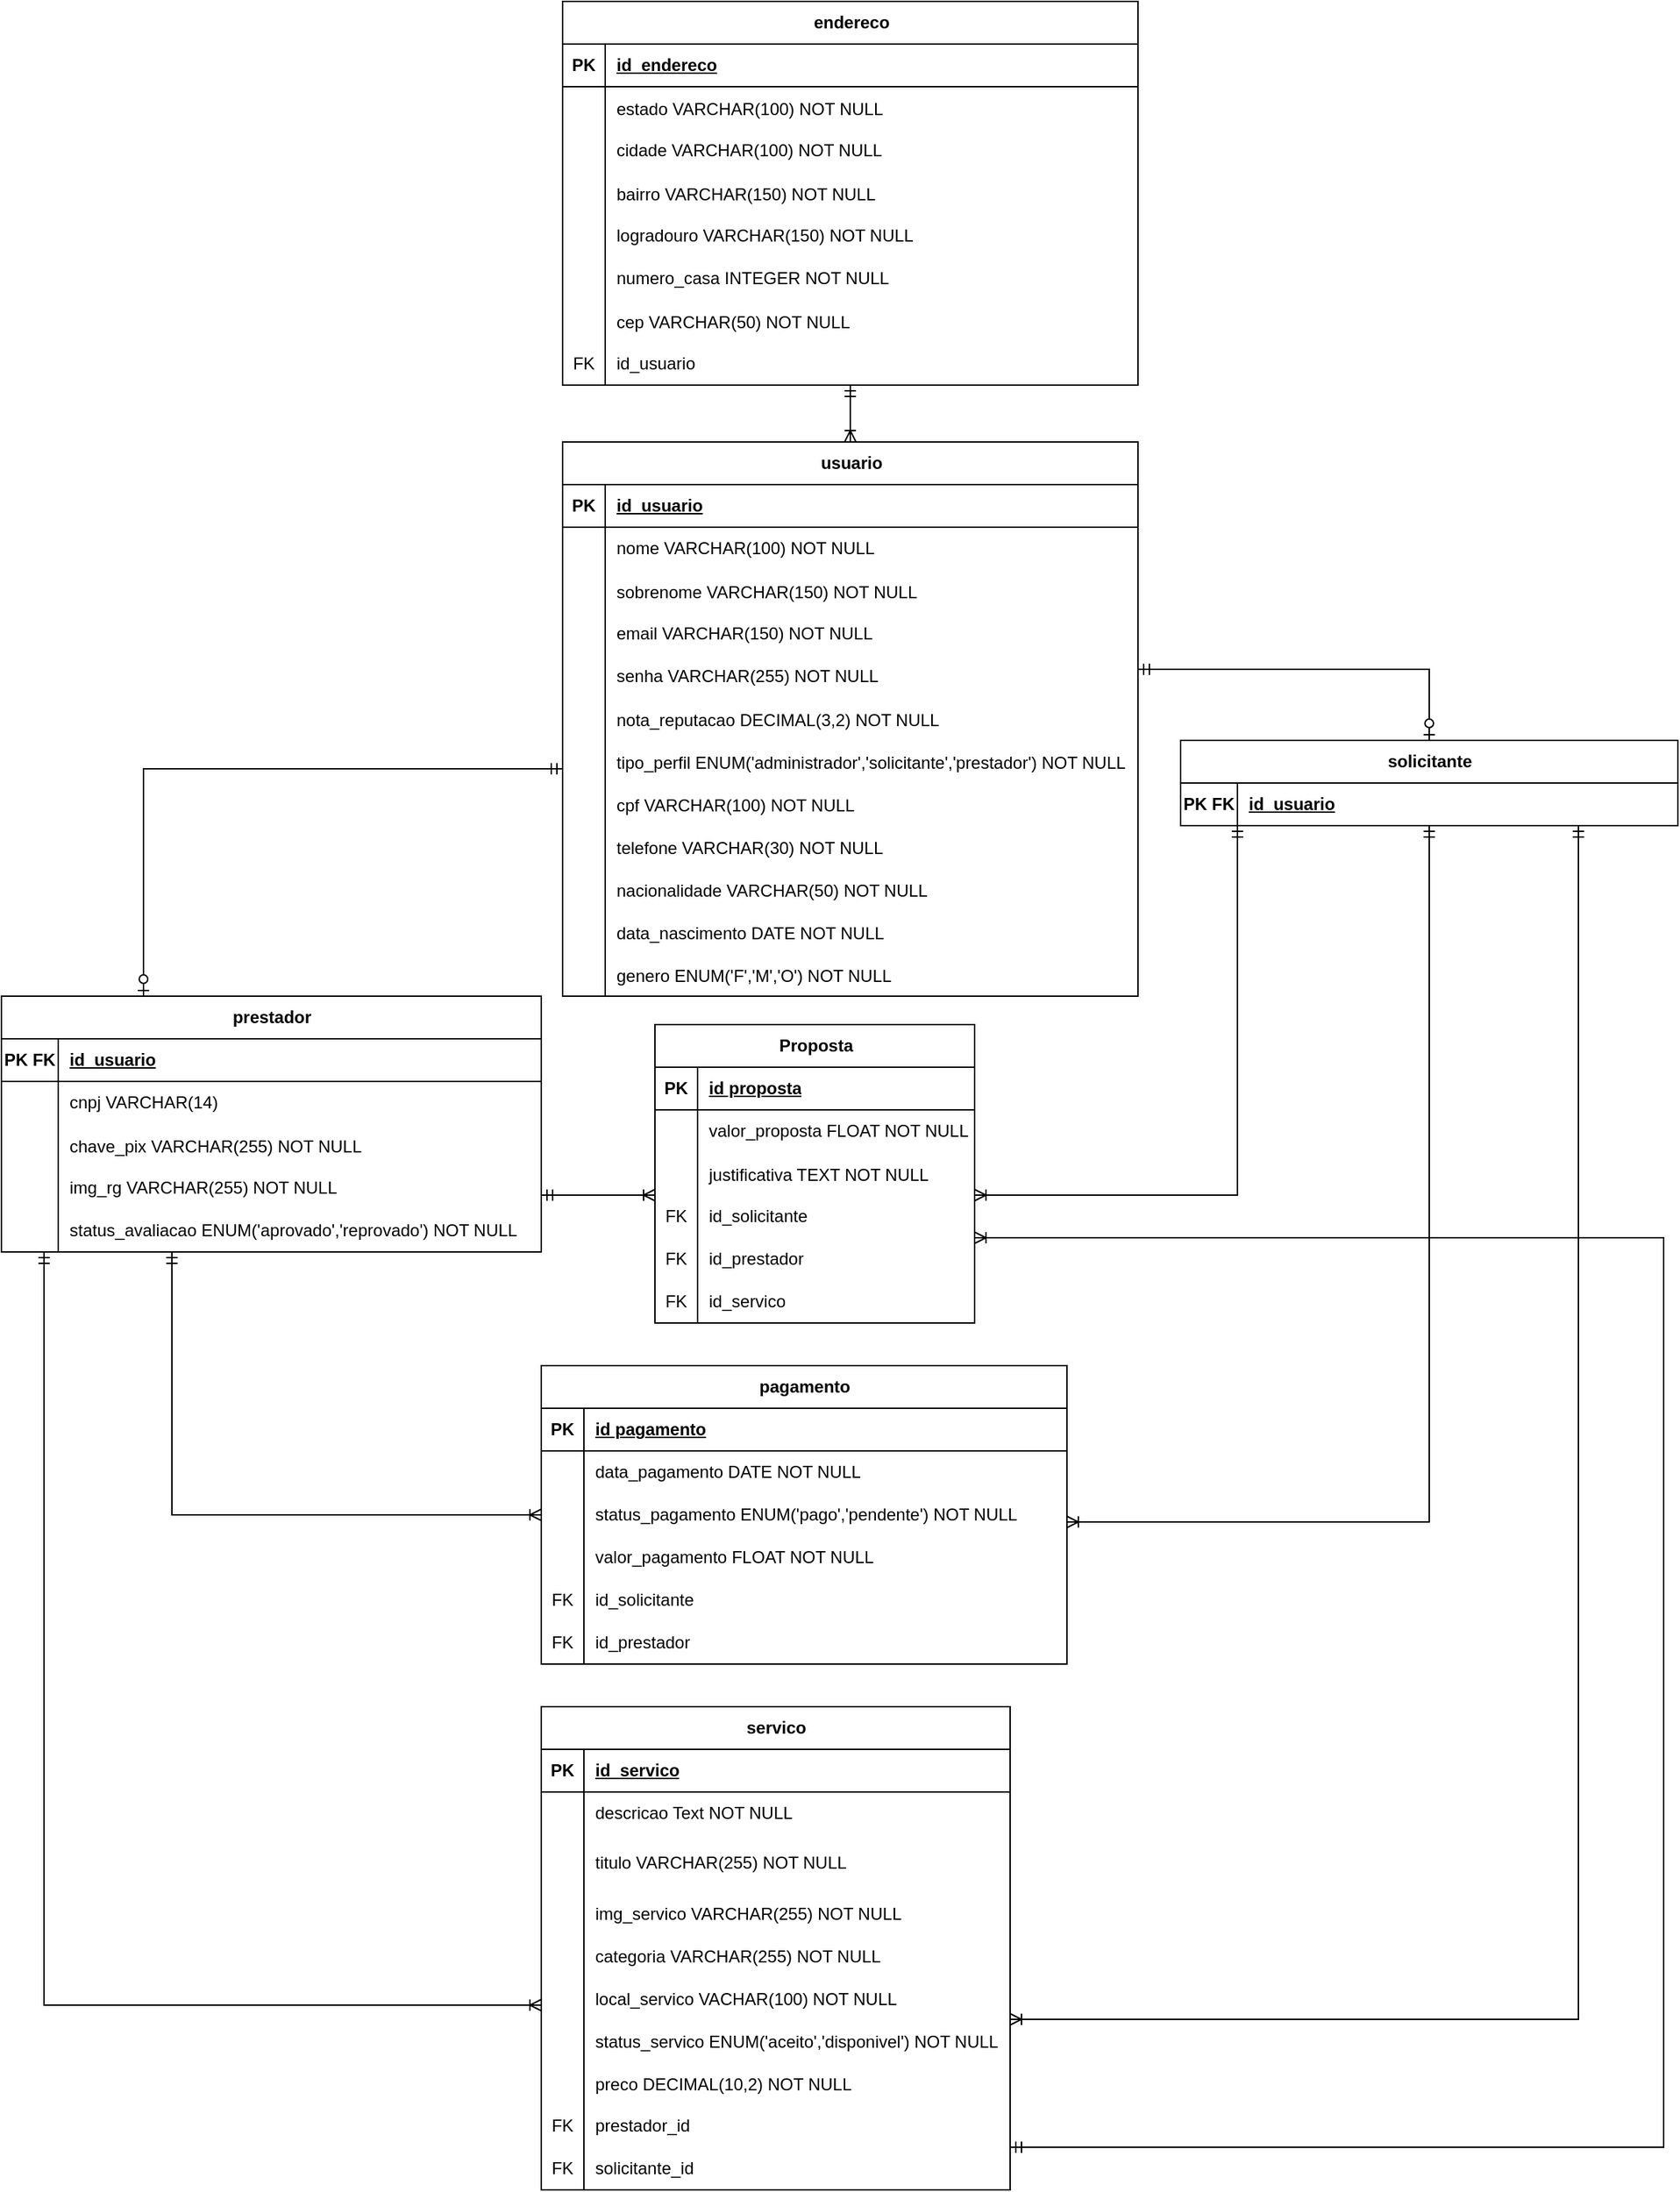 <mxfile version="26.2.12">
  <diagram name="Página-1" id="nKbjfMKK_jLA33uzb_g9">
    <mxGraphModel dx="1228" dy="701" grid="1" gridSize="10" guides="1" tooltips="1" connect="1" arrows="1" fold="1" page="1" pageScale="1" pageWidth="1200" pageHeight="1600" math="0" shadow="0">
      <root>
        <mxCell id="0" />
        <mxCell id="1" parent="0" />
        <mxCell id="ZriuE2fvEDxk47T1wIl6-88" style="edgeStyle=orthogonalEdgeStyle;rounded=0;orthogonalLoop=1;jettySize=auto;html=1;endArrow=ERzeroToOne;startFill=0;endFill=0;startArrow=ERmandOne;" parent="1" source="ZriuE2fvEDxk47T1wIl6-1" target="ZriuE2fvEDxk47T1wIl6-58" edge="1">
          <mxGeometry relative="1" as="geometry">
            <Array as="points">
              <mxPoint x="1025" y="480" />
            </Array>
          </mxGeometry>
        </mxCell>
        <mxCell id="ZriuE2fvEDxk47T1wIl6-89" style="edgeStyle=orthogonalEdgeStyle;rounded=0;orthogonalLoop=1;jettySize=auto;html=1;endArrow=ERzeroToOne;startFill=0;endFill=0;startArrow=ERmandOne;" parent="1" source="ZriuE2fvEDxk47T1wIl6-1" target="ZriuE2fvEDxk47T1wIl6-20" edge="1">
          <mxGeometry relative="1" as="geometry">
            <Array as="points">
              <mxPoint x="120" y="550" />
            </Array>
          </mxGeometry>
        </mxCell>
        <mxCell id="ZriuE2fvEDxk47T1wIl6-1" value="usuario" style="shape=table;startSize=30;container=1;collapsible=1;childLayout=tableLayout;fixedRows=1;rowLines=0;fontStyle=1;align=center;resizeLast=1;html=1;" parent="1" vertex="1">
          <mxGeometry x="415" y="320" width="405" height="390" as="geometry">
            <mxRectangle x="365" y="140" width="80" height="30" as="alternateBounds" />
          </mxGeometry>
        </mxCell>
        <mxCell id="ZriuE2fvEDxk47T1wIl6-2" value="" style="shape=tableRow;horizontal=0;startSize=0;swimlaneHead=0;swimlaneBody=0;fillColor=none;collapsible=0;dropTarget=0;points=[[0,0.5],[1,0.5]];portConstraint=eastwest;top=0;left=0;right=0;bottom=1;" parent="ZriuE2fvEDxk47T1wIl6-1" vertex="1">
          <mxGeometry y="30" width="405" height="30" as="geometry" />
        </mxCell>
        <mxCell id="ZriuE2fvEDxk47T1wIl6-3" value="PK" style="shape=partialRectangle;connectable=0;fillColor=none;top=0;left=0;bottom=0;right=0;fontStyle=1;overflow=hidden;whiteSpace=wrap;html=1;" parent="ZriuE2fvEDxk47T1wIl6-2" vertex="1">
          <mxGeometry width="30" height="30" as="geometry">
            <mxRectangle width="30" height="30" as="alternateBounds" />
          </mxGeometry>
        </mxCell>
        <mxCell id="ZriuE2fvEDxk47T1wIl6-4" value="id_usuario" style="shape=partialRectangle;connectable=0;fillColor=none;top=0;left=0;bottom=0;right=0;align=left;spacingLeft=6;fontStyle=5;overflow=hidden;whiteSpace=wrap;html=1;" parent="ZriuE2fvEDxk47T1wIl6-2" vertex="1">
          <mxGeometry x="30" width="375" height="30" as="geometry">
            <mxRectangle width="375" height="30" as="alternateBounds" />
          </mxGeometry>
        </mxCell>
        <mxCell id="ZriuE2fvEDxk47T1wIl6-5" value="" style="shape=tableRow;horizontal=0;startSize=0;swimlaneHead=0;swimlaneBody=0;fillColor=none;collapsible=0;dropTarget=0;points=[[0,0.5],[1,0.5]];portConstraint=eastwest;top=0;left=0;right=0;bottom=0;" parent="ZriuE2fvEDxk47T1wIl6-1" vertex="1">
          <mxGeometry y="60" width="405" height="30" as="geometry" />
        </mxCell>
        <mxCell id="ZriuE2fvEDxk47T1wIl6-6" value="" style="shape=partialRectangle;connectable=0;fillColor=none;top=0;left=0;bottom=0;right=0;editable=1;overflow=hidden;whiteSpace=wrap;html=1;" parent="ZriuE2fvEDxk47T1wIl6-5" vertex="1">
          <mxGeometry width="30" height="30" as="geometry">
            <mxRectangle width="30" height="30" as="alternateBounds" />
          </mxGeometry>
        </mxCell>
        <mxCell id="ZriuE2fvEDxk47T1wIl6-7" value="nome VARCHAR(100) NOT NULL" style="shape=partialRectangle;connectable=0;fillColor=none;top=0;left=0;bottom=0;right=0;align=left;spacingLeft=6;overflow=hidden;whiteSpace=wrap;html=1;" parent="ZriuE2fvEDxk47T1wIl6-5" vertex="1">
          <mxGeometry x="30" width="375" height="30" as="geometry">
            <mxRectangle width="375" height="30" as="alternateBounds" />
          </mxGeometry>
        </mxCell>
        <mxCell id="TafMJiz-0NFogvrLmb69-7" value="" style="shape=tableRow;horizontal=0;startSize=0;swimlaneHead=0;swimlaneBody=0;fillColor=none;collapsible=0;dropTarget=0;points=[[0,0.5],[1,0.5]];portConstraint=eastwest;top=0;left=0;right=0;bottom=0;" parent="ZriuE2fvEDxk47T1wIl6-1" vertex="1">
          <mxGeometry y="90" width="405" height="30" as="geometry" />
        </mxCell>
        <mxCell id="TafMJiz-0NFogvrLmb69-8" value="" style="shape=partialRectangle;connectable=0;fillColor=none;top=0;left=0;bottom=0;right=0;editable=1;overflow=hidden;" parent="TafMJiz-0NFogvrLmb69-7" vertex="1">
          <mxGeometry width="30" height="30" as="geometry">
            <mxRectangle width="30" height="30" as="alternateBounds" />
          </mxGeometry>
        </mxCell>
        <mxCell id="TafMJiz-0NFogvrLmb69-9" value="sobrenome VARCHAR(150) NOT NULL" style="shape=partialRectangle;connectable=0;fillColor=none;top=0;left=0;bottom=0;right=0;align=left;spacingLeft=6;overflow=hidden;" parent="TafMJiz-0NFogvrLmb69-7" vertex="1">
          <mxGeometry x="30" width="375" height="30" as="geometry">
            <mxRectangle width="375" height="30" as="alternateBounds" />
          </mxGeometry>
        </mxCell>
        <mxCell id="ZriuE2fvEDxk47T1wIl6-8" value="" style="shape=tableRow;horizontal=0;startSize=0;swimlaneHead=0;swimlaneBody=0;fillColor=none;collapsible=0;dropTarget=0;points=[[0,0.5],[1,0.5]];portConstraint=eastwest;top=0;left=0;right=0;bottom=0;" parent="ZriuE2fvEDxk47T1wIl6-1" vertex="1">
          <mxGeometry y="120" width="405" height="30" as="geometry" />
        </mxCell>
        <mxCell id="ZriuE2fvEDxk47T1wIl6-9" value="" style="shape=partialRectangle;connectable=0;fillColor=none;top=0;left=0;bottom=0;right=0;editable=1;overflow=hidden;whiteSpace=wrap;html=1;" parent="ZriuE2fvEDxk47T1wIl6-8" vertex="1">
          <mxGeometry width="30" height="30" as="geometry">
            <mxRectangle width="30" height="30" as="alternateBounds" />
          </mxGeometry>
        </mxCell>
        <mxCell id="ZriuE2fvEDxk47T1wIl6-10" value="email VARCHAR(150) NOT NULL" style="shape=partialRectangle;connectable=0;fillColor=none;top=0;left=0;bottom=0;right=0;align=left;spacingLeft=6;overflow=hidden;whiteSpace=wrap;html=1;" parent="ZriuE2fvEDxk47T1wIl6-8" vertex="1">
          <mxGeometry x="30" width="375" height="30" as="geometry">
            <mxRectangle width="375" height="30" as="alternateBounds" />
          </mxGeometry>
        </mxCell>
        <mxCell id="ZriuE2fvEDxk47T1wIl6-11" value="" style="shape=tableRow;horizontal=0;startSize=0;swimlaneHead=0;swimlaneBody=0;fillColor=none;collapsible=0;dropTarget=0;points=[[0,0.5],[1,0.5]];portConstraint=eastwest;top=0;left=0;right=0;bottom=0;" parent="ZriuE2fvEDxk47T1wIl6-1" vertex="1">
          <mxGeometry y="150" width="405" height="30" as="geometry" />
        </mxCell>
        <mxCell id="ZriuE2fvEDxk47T1wIl6-12" value="" style="shape=partialRectangle;connectable=0;fillColor=none;top=0;left=0;bottom=0;right=0;editable=1;overflow=hidden;whiteSpace=wrap;html=1;" parent="ZriuE2fvEDxk47T1wIl6-11" vertex="1">
          <mxGeometry width="30" height="30" as="geometry">
            <mxRectangle width="30" height="30" as="alternateBounds" />
          </mxGeometry>
        </mxCell>
        <mxCell id="ZriuE2fvEDxk47T1wIl6-13" value="senha VARCHAR(255) NOT NULL" style="shape=partialRectangle;connectable=0;fillColor=none;top=0;left=0;bottom=0;right=0;align=left;spacingLeft=6;overflow=hidden;whiteSpace=wrap;html=1;" parent="ZriuE2fvEDxk47T1wIl6-11" vertex="1">
          <mxGeometry x="30" width="375" height="30" as="geometry">
            <mxRectangle width="375" height="30" as="alternateBounds" />
          </mxGeometry>
        </mxCell>
        <mxCell id="ZriuE2fvEDxk47T1wIl6-14" value="" style="shape=tableRow;horizontal=0;startSize=0;swimlaneHead=0;swimlaneBody=0;fillColor=none;collapsible=0;dropTarget=0;points=[[0,0.5],[1,0.5]];portConstraint=eastwest;top=0;left=0;right=0;bottom=0;" parent="ZriuE2fvEDxk47T1wIl6-1" vertex="1">
          <mxGeometry y="180" width="405" height="30" as="geometry" />
        </mxCell>
        <mxCell id="ZriuE2fvEDxk47T1wIl6-15" value="" style="shape=partialRectangle;connectable=0;fillColor=none;top=0;left=0;bottom=0;right=0;editable=1;overflow=hidden;" parent="ZriuE2fvEDxk47T1wIl6-14" vertex="1">
          <mxGeometry width="30" height="30" as="geometry">
            <mxRectangle width="30" height="30" as="alternateBounds" />
          </mxGeometry>
        </mxCell>
        <mxCell id="ZriuE2fvEDxk47T1wIl6-16" value="nota_reputacao DECIMAL(3,2) NOT NULL" style="shape=partialRectangle;connectable=0;fillColor=none;top=0;left=0;bottom=0;right=0;align=left;spacingLeft=6;overflow=hidden;" parent="ZriuE2fvEDxk47T1wIl6-14" vertex="1">
          <mxGeometry x="30" width="375" height="30" as="geometry">
            <mxRectangle width="375" height="30" as="alternateBounds" />
          </mxGeometry>
        </mxCell>
        <mxCell id="ZriuE2fvEDxk47T1wIl6-17" value="" style="shape=tableRow;horizontal=0;startSize=0;swimlaneHead=0;swimlaneBody=0;fillColor=none;collapsible=0;dropTarget=0;points=[[0,0.5],[1,0.5]];portConstraint=eastwest;top=0;left=0;right=0;bottom=0;" parent="ZriuE2fvEDxk47T1wIl6-1" vertex="1">
          <mxGeometry y="210" width="405" height="30" as="geometry" />
        </mxCell>
        <mxCell id="ZriuE2fvEDxk47T1wIl6-18" value="" style="shape=partialRectangle;connectable=0;fillColor=none;top=0;left=0;bottom=0;right=0;editable=1;overflow=hidden;" parent="ZriuE2fvEDxk47T1wIl6-17" vertex="1">
          <mxGeometry width="30" height="30" as="geometry">
            <mxRectangle width="30" height="30" as="alternateBounds" />
          </mxGeometry>
        </mxCell>
        <mxCell id="ZriuE2fvEDxk47T1wIl6-19" value="tipo_perfil ENUM(&#39;administrador&#39;,&#39;solicitante&#39;,&#39;prestador&#39;) NOT NULL" style="shape=partialRectangle;connectable=0;fillColor=none;top=0;left=0;bottom=0;right=0;align=left;spacingLeft=6;overflow=hidden;" parent="ZriuE2fvEDxk47T1wIl6-17" vertex="1">
          <mxGeometry x="30" width="375" height="30" as="geometry">
            <mxRectangle width="375" height="30" as="alternateBounds" />
          </mxGeometry>
        </mxCell>
        <mxCell id="TafMJiz-0NFogvrLmb69-4" value="" style="shape=tableRow;horizontal=0;startSize=0;swimlaneHead=0;swimlaneBody=0;fillColor=none;collapsible=0;dropTarget=0;points=[[0,0.5],[1,0.5]];portConstraint=eastwest;top=0;left=0;right=0;bottom=0;" parent="ZriuE2fvEDxk47T1wIl6-1" vertex="1">
          <mxGeometry y="240" width="405" height="30" as="geometry" />
        </mxCell>
        <mxCell id="TafMJiz-0NFogvrLmb69-5" value="" style="shape=partialRectangle;connectable=0;fillColor=none;top=0;left=0;bottom=0;right=0;editable=1;overflow=hidden;" parent="TafMJiz-0NFogvrLmb69-4" vertex="1">
          <mxGeometry width="30" height="30" as="geometry">
            <mxRectangle width="30" height="30" as="alternateBounds" />
          </mxGeometry>
        </mxCell>
        <mxCell id="TafMJiz-0NFogvrLmb69-6" value="cpf VARCHAR(100) NOT NULL" style="shape=partialRectangle;connectable=0;fillColor=none;top=0;left=0;bottom=0;right=0;align=left;spacingLeft=6;overflow=hidden;" parent="TafMJiz-0NFogvrLmb69-4" vertex="1">
          <mxGeometry x="30" width="375" height="30" as="geometry">
            <mxRectangle width="375" height="30" as="alternateBounds" />
          </mxGeometry>
        </mxCell>
        <mxCell id="TafMJiz-0NFogvrLmb69-10" value="" style="shape=tableRow;horizontal=0;startSize=0;swimlaneHead=0;swimlaneBody=0;fillColor=none;collapsible=0;dropTarget=0;points=[[0,0.5],[1,0.5]];portConstraint=eastwest;top=0;left=0;right=0;bottom=0;" parent="ZriuE2fvEDxk47T1wIl6-1" vertex="1">
          <mxGeometry y="270" width="405" height="30" as="geometry" />
        </mxCell>
        <mxCell id="TafMJiz-0NFogvrLmb69-11" value="" style="shape=partialRectangle;connectable=0;fillColor=none;top=0;left=0;bottom=0;right=0;editable=1;overflow=hidden;" parent="TafMJiz-0NFogvrLmb69-10" vertex="1">
          <mxGeometry width="30" height="30" as="geometry">
            <mxRectangle width="30" height="30" as="alternateBounds" />
          </mxGeometry>
        </mxCell>
        <mxCell id="TafMJiz-0NFogvrLmb69-12" value="telefone VARCHAR(30) NOT NULL" style="shape=partialRectangle;connectable=0;fillColor=none;top=0;left=0;bottom=0;right=0;align=left;spacingLeft=6;overflow=hidden;" parent="TafMJiz-0NFogvrLmb69-10" vertex="1">
          <mxGeometry x="30" width="375" height="30" as="geometry">
            <mxRectangle width="375" height="30" as="alternateBounds" />
          </mxGeometry>
        </mxCell>
        <mxCell id="TafMJiz-0NFogvrLmb69-16" value="" style="shape=tableRow;horizontal=0;startSize=0;swimlaneHead=0;swimlaneBody=0;fillColor=none;collapsible=0;dropTarget=0;points=[[0,0.5],[1,0.5]];portConstraint=eastwest;top=0;left=0;right=0;bottom=0;" parent="ZriuE2fvEDxk47T1wIl6-1" vertex="1">
          <mxGeometry y="300" width="405" height="30" as="geometry" />
        </mxCell>
        <mxCell id="TafMJiz-0NFogvrLmb69-17" value="" style="shape=partialRectangle;connectable=0;fillColor=none;top=0;left=0;bottom=0;right=0;editable=1;overflow=hidden;" parent="TafMJiz-0NFogvrLmb69-16" vertex="1">
          <mxGeometry width="30" height="30" as="geometry">
            <mxRectangle width="30" height="30" as="alternateBounds" />
          </mxGeometry>
        </mxCell>
        <mxCell id="TafMJiz-0NFogvrLmb69-18" value="nacionalidade VARCHAR(50) NOT NULL" style="shape=partialRectangle;connectable=0;fillColor=none;top=0;left=0;bottom=0;right=0;align=left;spacingLeft=6;overflow=hidden;" parent="TafMJiz-0NFogvrLmb69-16" vertex="1">
          <mxGeometry x="30" width="375" height="30" as="geometry">
            <mxRectangle width="375" height="30" as="alternateBounds" />
          </mxGeometry>
        </mxCell>
        <mxCell id="TafMJiz-0NFogvrLmb69-19" value="" style="shape=tableRow;horizontal=0;startSize=0;swimlaneHead=0;swimlaneBody=0;fillColor=none;collapsible=0;dropTarget=0;points=[[0,0.5],[1,0.5]];portConstraint=eastwest;top=0;left=0;right=0;bottom=0;" parent="ZriuE2fvEDxk47T1wIl6-1" vertex="1">
          <mxGeometry y="330" width="405" height="30" as="geometry" />
        </mxCell>
        <mxCell id="TafMJiz-0NFogvrLmb69-20" value="" style="shape=partialRectangle;connectable=0;fillColor=none;top=0;left=0;bottom=0;right=0;editable=1;overflow=hidden;" parent="TafMJiz-0NFogvrLmb69-19" vertex="1">
          <mxGeometry width="30" height="30" as="geometry">
            <mxRectangle width="30" height="30" as="alternateBounds" />
          </mxGeometry>
        </mxCell>
        <mxCell id="TafMJiz-0NFogvrLmb69-21" value="data_nascimento DATE NOT NULL" style="shape=partialRectangle;connectable=0;fillColor=none;top=0;left=0;bottom=0;right=0;align=left;spacingLeft=6;overflow=hidden;" parent="TafMJiz-0NFogvrLmb69-19" vertex="1">
          <mxGeometry x="30" width="375" height="30" as="geometry">
            <mxRectangle width="375" height="30" as="alternateBounds" />
          </mxGeometry>
        </mxCell>
        <mxCell id="TafMJiz-0NFogvrLmb69-13" value="" style="shape=tableRow;horizontal=0;startSize=0;swimlaneHead=0;swimlaneBody=0;fillColor=none;collapsible=0;dropTarget=0;points=[[0,0.5],[1,0.5]];portConstraint=eastwest;top=0;left=0;right=0;bottom=0;" parent="ZriuE2fvEDxk47T1wIl6-1" vertex="1">
          <mxGeometry y="360" width="405" height="30" as="geometry" />
        </mxCell>
        <mxCell id="TafMJiz-0NFogvrLmb69-14" value="" style="shape=partialRectangle;connectable=0;fillColor=none;top=0;left=0;bottom=0;right=0;editable=1;overflow=hidden;" parent="TafMJiz-0NFogvrLmb69-13" vertex="1">
          <mxGeometry width="30" height="30" as="geometry">
            <mxRectangle width="30" height="30" as="alternateBounds" />
          </mxGeometry>
        </mxCell>
        <mxCell id="TafMJiz-0NFogvrLmb69-15" value="genero ENUM(&#39;F&#39;,&#39;M&#39;,&#39;O&#39;) NOT NULL" style="shape=partialRectangle;connectable=0;fillColor=none;top=0;left=0;bottom=0;right=0;align=left;spacingLeft=6;overflow=hidden;" parent="TafMJiz-0NFogvrLmb69-13" vertex="1">
          <mxGeometry x="30" width="375" height="30" as="geometry">
            <mxRectangle width="375" height="30" as="alternateBounds" />
          </mxGeometry>
        </mxCell>
        <mxCell id="VBbevJY-ymsp9QnpKb6i-1" value="pagamento" style="shape=table;startSize=30;container=1;collapsible=1;childLayout=tableLayout;fixedRows=1;rowLines=0;fontStyle=1;align=center;resizeLast=1;html=1;" parent="1" vertex="1">
          <mxGeometry x="400" y="970" width="370" height="210" as="geometry" />
        </mxCell>
        <mxCell id="VBbevJY-ymsp9QnpKb6i-2" value="" style="shape=tableRow;horizontal=0;startSize=0;swimlaneHead=0;swimlaneBody=0;fillColor=none;collapsible=0;dropTarget=0;points=[[0,0.5],[1,0.5]];portConstraint=eastwest;top=0;left=0;right=0;bottom=1;" parent="VBbevJY-ymsp9QnpKb6i-1" vertex="1">
          <mxGeometry y="30" width="370" height="30" as="geometry" />
        </mxCell>
        <mxCell id="VBbevJY-ymsp9QnpKb6i-3" value="PK" style="shape=partialRectangle;connectable=0;fillColor=none;top=0;left=0;bottom=0;right=0;fontStyle=1;overflow=hidden;whiteSpace=wrap;html=1;" parent="VBbevJY-ymsp9QnpKb6i-2" vertex="1">
          <mxGeometry width="30" height="30" as="geometry">
            <mxRectangle width="30" height="30" as="alternateBounds" />
          </mxGeometry>
        </mxCell>
        <mxCell id="VBbevJY-ymsp9QnpKb6i-4" value="id pagamento" style="shape=partialRectangle;connectable=0;fillColor=none;top=0;left=0;bottom=0;right=0;align=left;spacingLeft=6;fontStyle=5;overflow=hidden;whiteSpace=wrap;html=1;" parent="VBbevJY-ymsp9QnpKb6i-2" vertex="1">
          <mxGeometry x="30" width="340" height="30" as="geometry">
            <mxRectangle width="340" height="30" as="alternateBounds" />
          </mxGeometry>
        </mxCell>
        <mxCell id="VBbevJY-ymsp9QnpKb6i-5" value="" style="shape=tableRow;horizontal=0;startSize=0;swimlaneHead=0;swimlaneBody=0;fillColor=none;collapsible=0;dropTarget=0;points=[[0,0.5],[1,0.5]];portConstraint=eastwest;top=0;left=0;right=0;bottom=0;" parent="VBbevJY-ymsp9QnpKb6i-1" vertex="1">
          <mxGeometry y="60" width="370" height="30" as="geometry" />
        </mxCell>
        <mxCell id="VBbevJY-ymsp9QnpKb6i-6" value="" style="shape=partialRectangle;connectable=0;fillColor=none;top=0;left=0;bottom=0;right=0;editable=1;overflow=hidden;whiteSpace=wrap;html=1;" parent="VBbevJY-ymsp9QnpKb6i-5" vertex="1">
          <mxGeometry width="30" height="30" as="geometry">
            <mxRectangle width="30" height="30" as="alternateBounds" />
          </mxGeometry>
        </mxCell>
        <mxCell id="VBbevJY-ymsp9QnpKb6i-7" value="data_pagamento DATE NOT NULL" style="shape=partialRectangle;connectable=0;fillColor=none;top=0;left=0;bottom=0;right=0;align=left;spacingLeft=6;overflow=hidden;whiteSpace=wrap;html=1;" parent="VBbevJY-ymsp9QnpKb6i-5" vertex="1">
          <mxGeometry x="30" width="340" height="30" as="geometry">
            <mxRectangle width="340" height="30" as="alternateBounds" />
          </mxGeometry>
        </mxCell>
        <mxCell id="VBbevJY-ymsp9QnpKb6i-8" value="" style="shape=tableRow;horizontal=0;startSize=0;swimlaneHead=0;swimlaneBody=0;fillColor=none;collapsible=0;dropTarget=0;points=[[0,0.5],[1,0.5]];portConstraint=eastwest;top=0;left=0;right=0;bottom=0;" parent="VBbevJY-ymsp9QnpKb6i-1" vertex="1">
          <mxGeometry y="90" width="370" height="30" as="geometry" />
        </mxCell>
        <mxCell id="VBbevJY-ymsp9QnpKb6i-9" value="" style="shape=partialRectangle;connectable=0;fillColor=none;top=0;left=0;bottom=0;right=0;editable=1;overflow=hidden;whiteSpace=wrap;html=1;" parent="VBbevJY-ymsp9QnpKb6i-8" vertex="1">
          <mxGeometry width="30" height="30" as="geometry">
            <mxRectangle width="30" height="30" as="alternateBounds" />
          </mxGeometry>
        </mxCell>
        <mxCell id="VBbevJY-ymsp9QnpKb6i-10" value="status_pagamento ENUM(&#39;pago&#39;,&#39;pendente&#39;) NOT NULL" style="shape=partialRectangle;connectable=0;fillColor=none;top=0;left=0;bottom=0;right=0;align=left;spacingLeft=6;overflow=hidden;whiteSpace=wrap;html=1;" parent="VBbevJY-ymsp9QnpKb6i-8" vertex="1">
          <mxGeometry x="30" width="340" height="30" as="geometry">
            <mxRectangle width="340" height="30" as="alternateBounds" />
          </mxGeometry>
        </mxCell>
        <mxCell id="VBbevJY-ymsp9QnpKb6i-11" value="" style="shape=tableRow;horizontal=0;startSize=0;swimlaneHead=0;swimlaneBody=0;fillColor=none;collapsible=0;dropTarget=0;points=[[0,0.5],[1,0.5]];portConstraint=eastwest;top=0;left=0;right=0;bottom=0;" parent="VBbevJY-ymsp9QnpKb6i-1" vertex="1">
          <mxGeometry y="120" width="370" height="30" as="geometry" />
        </mxCell>
        <mxCell id="VBbevJY-ymsp9QnpKb6i-12" value="" style="shape=partialRectangle;connectable=0;fillColor=none;top=0;left=0;bottom=0;right=0;editable=1;overflow=hidden;whiteSpace=wrap;html=1;" parent="VBbevJY-ymsp9QnpKb6i-11" vertex="1">
          <mxGeometry width="30" height="30" as="geometry">
            <mxRectangle width="30" height="30" as="alternateBounds" />
          </mxGeometry>
        </mxCell>
        <mxCell id="VBbevJY-ymsp9QnpKb6i-13" value="valor_pagamento FLOAT NOT NULL" style="shape=partialRectangle;connectable=0;fillColor=none;top=0;left=0;bottom=0;right=0;align=left;spacingLeft=6;overflow=hidden;whiteSpace=wrap;html=1;" parent="VBbevJY-ymsp9QnpKb6i-11" vertex="1">
          <mxGeometry x="30" width="340" height="30" as="geometry">
            <mxRectangle width="340" height="30" as="alternateBounds" />
          </mxGeometry>
        </mxCell>
        <mxCell id="VBbevJY-ymsp9QnpKb6i-29" value="" style="shape=tableRow;horizontal=0;startSize=0;swimlaneHead=0;swimlaneBody=0;fillColor=none;collapsible=0;dropTarget=0;points=[[0,0.5],[1,0.5]];portConstraint=eastwest;top=0;left=0;right=0;bottom=0;" parent="VBbevJY-ymsp9QnpKb6i-1" vertex="1">
          <mxGeometry y="150" width="370" height="30" as="geometry" />
        </mxCell>
        <mxCell id="VBbevJY-ymsp9QnpKb6i-30" value="FK" style="shape=partialRectangle;connectable=0;fillColor=none;top=0;left=0;bottom=0;right=0;fontStyle=0;overflow=hidden;whiteSpace=wrap;html=1;" parent="VBbevJY-ymsp9QnpKb6i-29" vertex="1">
          <mxGeometry width="30" height="30" as="geometry">
            <mxRectangle width="30" height="30" as="alternateBounds" />
          </mxGeometry>
        </mxCell>
        <mxCell id="VBbevJY-ymsp9QnpKb6i-31" value="id_solicitante" style="shape=partialRectangle;connectable=0;fillColor=none;top=0;left=0;bottom=0;right=0;align=left;spacingLeft=6;fontStyle=0;overflow=hidden;whiteSpace=wrap;html=1;" parent="VBbevJY-ymsp9QnpKb6i-29" vertex="1">
          <mxGeometry x="30" width="340" height="30" as="geometry">
            <mxRectangle width="340" height="30" as="alternateBounds" />
          </mxGeometry>
        </mxCell>
        <mxCell id="VBbevJY-ymsp9QnpKb6i-26" value="" style="shape=tableRow;horizontal=0;startSize=0;swimlaneHead=0;swimlaneBody=0;fillColor=none;collapsible=0;dropTarget=0;points=[[0,0.5],[1,0.5]];portConstraint=eastwest;top=0;left=0;right=0;bottom=0;" parent="VBbevJY-ymsp9QnpKb6i-1" vertex="1">
          <mxGeometry y="180" width="370" height="30" as="geometry" />
        </mxCell>
        <mxCell id="VBbevJY-ymsp9QnpKb6i-27" value="FK" style="shape=partialRectangle;connectable=0;fillColor=none;top=0;left=0;bottom=0;right=0;fontStyle=0;overflow=hidden;whiteSpace=wrap;html=1;" parent="VBbevJY-ymsp9QnpKb6i-26" vertex="1">
          <mxGeometry width="30" height="30" as="geometry">
            <mxRectangle width="30" height="30" as="alternateBounds" />
          </mxGeometry>
        </mxCell>
        <mxCell id="VBbevJY-ymsp9QnpKb6i-28" value="id_prestador" style="shape=partialRectangle;connectable=0;fillColor=none;top=0;left=0;bottom=0;right=0;align=left;spacingLeft=6;fontStyle=0;overflow=hidden;whiteSpace=wrap;html=1;" parent="VBbevJY-ymsp9QnpKb6i-26" vertex="1">
          <mxGeometry x="30" width="340" height="30" as="geometry">
            <mxRectangle width="340" height="30" as="alternateBounds" />
          </mxGeometry>
        </mxCell>
        <mxCell id="ZriuE2fvEDxk47T1wIl6-90" style="edgeStyle=orthogonalEdgeStyle;rounded=0;orthogonalLoop=1;jettySize=auto;html=1;startArrow=ERmandOne;startFill=0;endArrow=ERoneToMany;endFill=0;" parent="1" source="ZriuE2fvEDxk47T1wIl6-58" target="DzorAXnXF1hcaJ-7rGOe-1" edge="1">
          <mxGeometry relative="1" as="geometry">
            <Array as="points">
              <mxPoint x="890" y="850" />
            </Array>
          </mxGeometry>
        </mxCell>
        <mxCell id="ZriuE2fvEDxk47T1wIl6-99" style="edgeStyle=orthogonalEdgeStyle;rounded=0;orthogonalLoop=1;jettySize=auto;html=1;endArrow=ERoneToMany;endFill=0;startFill=0;startArrow=ERmandOne;" parent="1" source="ZriuE2fvEDxk47T1wIl6-58" target="VBbevJY-ymsp9QnpKb6i-1" edge="1">
          <mxGeometry relative="1" as="geometry">
            <Array as="points">
              <mxPoint x="1025" y="1080" />
            </Array>
          </mxGeometry>
        </mxCell>
        <mxCell id="ZriuE2fvEDxk47T1wIl6-101" style="edgeStyle=orthogonalEdgeStyle;rounded=0;orthogonalLoop=1;jettySize=auto;html=1;endArrow=ERoneToMany;endFill=0;startFill=0;startArrow=ERmandOne;" parent="1" source="ZriuE2fvEDxk47T1wIl6-58" target="nTdyRkKhcf-GtTSsgD9O-1" edge="1">
          <mxGeometry relative="1" as="geometry">
            <Array as="points">
              <mxPoint x="1130" y="1430" />
            </Array>
          </mxGeometry>
        </mxCell>
        <mxCell id="ZriuE2fvEDxk47T1wIl6-58" value="solicitante" style="shape=table;startSize=30;container=1;collapsible=1;childLayout=tableLayout;fixedRows=1;rowLines=0;fontStyle=1;align=center;resizeLast=1;html=1;" parent="1" vertex="1">
          <mxGeometry x="850" y="530" width="350" height="60" as="geometry" />
        </mxCell>
        <mxCell id="ZriuE2fvEDxk47T1wIl6-59" value="" style="shape=tableRow;horizontal=0;startSize=0;swimlaneHead=0;swimlaneBody=0;fillColor=none;collapsible=0;dropTarget=0;points=[[0,0.5],[1,0.5]];portConstraint=eastwest;top=0;left=0;right=0;bottom=1;" parent="ZriuE2fvEDxk47T1wIl6-58" vertex="1">
          <mxGeometry y="30" width="350" height="30" as="geometry" />
        </mxCell>
        <mxCell id="ZriuE2fvEDxk47T1wIl6-60" value="PK FK" style="shape=partialRectangle;connectable=0;fillColor=none;top=0;left=0;bottom=0;right=0;fontStyle=1;overflow=hidden;whiteSpace=wrap;html=1;" parent="ZriuE2fvEDxk47T1wIl6-59" vertex="1">
          <mxGeometry width="40" height="30" as="geometry">
            <mxRectangle width="40" height="30" as="alternateBounds" />
          </mxGeometry>
        </mxCell>
        <mxCell id="ZriuE2fvEDxk47T1wIl6-61" value="id_usuario" style="shape=partialRectangle;connectable=0;fillColor=none;top=0;left=0;bottom=0;right=0;align=left;spacingLeft=6;fontStyle=5;overflow=hidden;whiteSpace=wrap;html=1;" parent="ZriuE2fvEDxk47T1wIl6-59" vertex="1">
          <mxGeometry x="40" width="310" height="30" as="geometry">
            <mxRectangle width="310" height="30" as="alternateBounds" />
          </mxGeometry>
        </mxCell>
        <mxCell id="DzorAXnXF1hcaJ-7rGOe-1" value="Proposta" style="shape=table;startSize=30;container=1;collapsible=1;childLayout=tableLayout;fixedRows=1;rowLines=0;fontStyle=1;align=center;resizeLast=1;html=1;" parent="1" vertex="1">
          <mxGeometry x="480" y="730" width="225" height="210" as="geometry" />
        </mxCell>
        <mxCell id="DzorAXnXF1hcaJ-7rGOe-2" value="" style="shape=tableRow;horizontal=0;startSize=0;swimlaneHead=0;swimlaneBody=0;fillColor=none;collapsible=0;dropTarget=0;points=[[0,0.5],[1,0.5]];portConstraint=eastwest;top=0;left=0;right=0;bottom=1;" parent="DzorAXnXF1hcaJ-7rGOe-1" vertex="1">
          <mxGeometry y="30" width="225" height="30" as="geometry" />
        </mxCell>
        <mxCell id="DzorAXnXF1hcaJ-7rGOe-3" value="PK" style="shape=partialRectangle;connectable=0;fillColor=none;top=0;left=0;bottom=0;right=0;fontStyle=1;overflow=hidden;whiteSpace=wrap;html=1;" parent="DzorAXnXF1hcaJ-7rGOe-2" vertex="1">
          <mxGeometry width="30" height="30" as="geometry">
            <mxRectangle width="30" height="30" as="alternateBounds" />
          </mxGeometry>
        </mxCell>
        <mxCell id="DzorAXnXF1hcaJ-7rGOe-4" value="id proposta" style="shape=partialRectangle;connectable=0;fillColor=none;top=0;left=0;bottom=0;right=0;align=left;spacingLeft=6;fontStyle=5;overflow=hidden;whiteSpace=wrap;html=1;" parent="DzorAXnXF1hcaJ-7rGOe-2" vertex="1">
          <mxGeometry x="30" width="195" height="30" as="geometry">
            <mxRectangle width="195" height="30" as="alternateBounds" />
          </mxGeometry>
        </mxCell>
        <mxCell id="DzorAXnXF1hcaJ-7rGOe-5" value="" style="shape=tableRow;horizontal=0;startSize=0;swimlaneHead=0;swimlaneBody=0;fillColor=none;collapsible=0;dropTarget=0;points=[[0,0.5],[1,0.5]];portConstraint=eastwest;top=0;left=0;right=0;bottom=0;" parent="DzorAXnXF1hcaJ-7rGOe-1" vertex="1">
          <mxGeometry y="60" width="225" height="30" as="geometry" />
        </mxCell>
        <mxCell id="DzorAXnXF1hcaJ-7rGOe-6" value="" style="shape=partialRectangle;connectable=0;fillColor=none;top=0;left=0;bottom=0;right=0;editable=1;overflow=hidden;whiteSpace=wrap;html=1;" parent="DzorAXnXF1hcaJ-7rGOe-5" vertex="1">
          <mxGeometry width="30" height="30" as="geometry">
            <mxRectangle width="30" height="30" as="alternateBounds" />
          </mxGeometry>
        </mxCell>
        <mxCell id="DzorAXnXF1hcaJ-7rGOe-7" value="valor_proposta FLOAT NOT NULL" style="shape=partialRectangle;connectable=0;fillColor=none;top=0;left=0;bottom=0;right=0;align=left;spacingLeft=6;overflow=hidden;whiteSpace=wrap;html=1;" parent="DzorAXnXF1hcaJ-7rGOe-5" vertex="1">
          <mxGeometry x="30" width="195" height="30" as="geometry">
            <mxRectangle width="195" height="30" as="alternateBounds" />
          </mxGeometry>
        </mxCell>
        <mxCell id="TafMJiz-0NFogvrLmb69-66" value="" style="shape=tableRow;horizontal=0;startSize=0;swimlaneHead=0;swimlaneBody=0;fillColor=none;collapsible=0;dropTarget=0;points=[[0,0.5],[1,0.5]];portConstraint=eastwest;top=0;left=0;right=0;bottom=0;" parent="DzorAXnXF1hcaJ-7rGOe-1" vertex="1">
          <mxGeometry y="90" width="225" height="30" as="geometry" />
        </mxCell>
        <mxCell id="TafMJiz-0NFogvrLmb69-67" value="" style="shape=partialRectangle;connectable=0;fillColor=none;top=0;left=0;bottom=0;right=0;editable=1;overflow=hidden;" parent="TafMJiz-0NFogvrLmb69-66" vertex="1">
          <mxGeometry width="30" height="30" as="geometry">
            <mxRectangle width="30" height="30" as="alternateBounds" />
          </mxGeometry>
        </mxCell>
        <mxCell id="TafMJiz-0NFogvrLmb69-68" value="justificativa TEXT NOT NULL" style="shape=partialRectangle;connectable=0;fillColor=none;top=0;left=0;bottom=0;right=0;align=left;spacingLeft=6;overflow=hidden;" parent="TafMJiz-0NFogvrLmb69-66" vertex="1">
          <mxGeometry x="30" width="195" height="30" as="geometry">
            <mxRectangle width="195" height="30" as="alternateBounds" />
          </mxGeometry>
        </mxCell>
        <mxCell id="ZriuE2fvEDxk47T1wIl6-91" value="" style="shape=tableRow;horizontal=0;startSize=0;swimlaneHead=0;swimlaneBody=0;fillColor=none;collapsible=0;dropTarget=0;points=[[0,0.5],[1,0.5]];portConstraint=eastwest;top=0;left=0;right=0;bottom=0;" parent="DzorAXnXF1hcaJ-7rGOe-1" vertex="1">
          <mxGeometry y="120" width="225" height="30" as="geometry" />
        </mxCell>
        <mxCell id="ZriuE2fvEDxk47T1wIl6-92" value="FK" style="shape=partialRectangle;connectable=0;fillColor=none;top=0;left=0;bottom=0;right=0;fontStyle=0;overflow=hidden;whiteSpace=wrap;html=1;" parent="ZriuE2fvEDxk47T1wIl6-91" vertex="1">
          <mxGeometry width="30" height="30" as="geometry">
            <mxRectangle width="30" height="30" as="alternateBounds" />
          </mxGeometry>
        </mxCell>
        <mxCell id="ZriuE2fvEDxk47T1wIl6-93" value="id_solicitante" style="shape=partialRectangle;connectable=0;fillColor=none;top=0;left=0;bottom=0;right=0;align=left;spacingLeft=6;fontStyle=0;overflow=hidden;whiteSpace=wrap;html=1;" parent="ZriuE2fvEDxk47T1wIl6-91" vertex="1">
          <mxGeometry x="30" width="195" height="30" as="geometry">
            <mxRectangle width="195" height="30" as="alternateBounds" />
          </mxGeometry>
        </mxCell>
        <mxCell id="ZriuE2fvEDxk47T1wIl6-95" value="" style="shape=tableRow;horizontal=0;startSize=0;swimlaneHead=0;swimlaneBody=0;fillColor=none;collapsible=0;dropTarget=0;points=[[0,0.5],[1,0.5]];portConstraint=eastwest;top=0;left=0;right=0;bottom=0;" parent="DzorAXnXF1hcaJ-7rGOe-1" vertex="1">
          <mxGeometry y="150" width="225" height="30" as="geometry" />
        </mxCell>
        <mxCell id="ZriuE2fvEDxk47T1wIl6-96" value="FK" style="shape=partialRectangle;connectable=0;fillColor=none;top=0;left=0;bottom=0;right=0;fontStyle=0;overflow=hidden;whiteSpace=wrap;html=1;" parent="ZriuE2fvEDxk47T1wIl6-95" vertex="1">
          <mxGeometry width="30" height="30" as="geometry">
            <mxRectangle width="30" height="30" as="alternateBounds" />
          </mxGeometry>
        </mxCell>
        <mxCell id="ZriuE2fvEDxk47T1wIl6-97" value="id_prestador" style="shape=partialRectangle;connectable=0;fillColor=none;top=0;left=0;bottom=0;right=0;align=left;spacingLeft=6;fontStyle=0;overflow=hidden;whiteSpace=wrap;html=1;" parent="ZriuE2fvEDxk47T1wIl6-95" vertex="1">
          <mxGeometry x="30" width="195" height="30" as="geometry">
            <mxRectangle width="195" height="30" as="alternateBounds" />
          </mxGeometry>
        </mxCell>
        <mxCell id="VBbevJY-ymsp9QnpKb6i-20" value="" style="shape=tableRow;horizontal=0;startSize=0;swimlaneHead=0;swimlaneBody=0;fillColor=none;collapsible=0;dropTarget=0;points=[[0,0.5],[1,0.5]];portConstraint=eastwest;top=0;left=0;right=0;bottom=0;" parent="DzorAXnXF1hcaJ-7rGOe-1" vertex="1">
          <mxGeometry y="180" width="225" height="30" as="geometry" />
        </mxCell>
        <mxCell id="VBbevJY-ymsp9QnpKb6i-21" value="FK" style="shape=partialRectangle;connectable=0;fillColor=none;top=0;left=0;bottom=0;right=0;fontStyle=0;overflow=hidden;whiteSpace=wrap;html=1;" parent="VBbevJY-ymsp9QnpKb6i-20" vertex="1">
          <mxGeometry width="30" height="30" as="geometry">
            <mxRectangle width="30" height="30" as="alternateBounds" />
          </mxGeometry>
        </mxCell>
        <mxCell id="VBbevJY-ymsp9QnpKb6i-22" value="id_servico" style="shape=partialRectangle;connectable=0;fillColor=none;top=0;left=0;bottom=0;right=0;align=left;spacingLeft=6;fontStyle=0;overflow=hidden;whiteSpace=wrap;html=1;" parent="VBbevJY-ymsp9QnpKb6i-20" vertex="1">
          <mxGeometry x="30" width="195" height="30" as="geometry">
            <mxRectangle width="195" height="30" as="alternateBounds" />
          </mxGeometry>
        </mxCell>
        <mxCell id="nTdyRkKhcf-GtTSsgD9O-1" value="servico" style="shape=table;startSize=30;container=1;collapsible=1;childLayout=tableLayout;fixedRows=1;rowLines=0;fontStyle=1;align=center;resizeLast=1;html=1;" parent="1" vertex="1">
          <mxGeometry x="400" y="1210" width="330" height="340" as="geometry" />
        </mxCell>
        <mxCell id="nTdyRkKhcf-GtTSsgD9O-2" value="" style="shape=tableRow;horizontal=0;startSize=0;swimlaneHead=0;swimlaneBody=0;fillColor=none;collapsible=0;dropTarget=0;points=[[0,0.5],[1,0.5]];portConstraint=eastwest;top=0;left=0;right=0;bottom=1;" parent="nTdyRkKhcf-GtTSsgD9O-1" vertex="1">
          <mxGeometry y="30" width="330" height="30" as="geometry" />
        </mxCell>
        <mxCell id="nTdyRkKhcf-GtTSsgD9O-3" value="PK" style="shape=partialRectangle;connectable=0;fillColor=none;top=0;left=0;bottom=0;right=0;fontStyle=1;overflow=hidden;whiteSpace=wrap;html=1;" parent="nTdyRkKhcf-GtTSsgD9O-2" vertex="1">
          <mxGeometry width="30" height="30" as="geometry">
            <mxRectangle width="30" height="30" as="alternateBounds" />
          </mxGeometry>
        </mxCell>
        <mxCell id="nTdyRkKhcf-GtTSsgD9O-4" value="id_servico" style="shape=partialRectangle;connectable=0;fillColor=none;top=0;left=0;bottom=0;right=0;align=left;spacingLeft=6;fontStyle=5;overflow=hidden;whiteSpace=wrap;html=1;" parent="nTdyRkKhcf-GtTSsgD9O-2" vertex="1">
          <mxGeometry x="30" width="300" height="30" as="geometry">
            <mxRectangle width="300" height="30" as="alternateBounds" />
          </mxGeometry>
        </mxCell>
        <mxCell id="nTdyRkKhcf-GtTSsgD9O-8" value="" style="shape=tableRow;horizontal=0;startSize=0;swimlaneHead=0;swimlaneBody=0;fillColor=none;collapsible=0;dropTarget=0;points=[[0,0.5],[1,0.5]];portConstraint=eastwest;top=0;left=0;right=0;bottom=0;" parent="nTdyRkKhcf-GtTSsgD9O-1" vertex="1">
          <mxGeometry y="60" width="330" height="30" as="geometry" />
        </mxCell>
        <mxCell id="nTdyRkKhcf-GtTSsgD9O-9" value="" style="shape=partialRectangle;connectable=0;fillColor=none;top=0;left=0;bottom=0;right=0;editable=1;overflow=hidden;whiteSpace=wrap;html=1;" parent="nTdyRkKhcf-GtTSsgD9O-8" vertex="1">
          <mxGeometry width="30" height="30" as="geometry">
            <mxRectangle width="30" height="30" as="alternateBounds" />
          </mxGeometry>
        </mxCell>
        <mxCell id="nTdyRkKhcf-GtTSsgD9O-10" value="descricao Text NOT NULL" style="shape=partialRectangle;connectable=0;fillColor=none;top=0;left=0;bottom=0;right=0;align=left;spacingLeft=6;overflow=hidden;whiteSpace=wrap;html=1;" parent="nTdyRkKhcf-GtTSsgD9O-8" vertex="1">
          <mxGeometry x="30" width="300" height="30" as="geometry">
            <mxRectangle width="300" height="30" as="alternateBounds" />
          </mxGeometry>
        </mxCell>
        <mxCell id="nTdyRkKhcf-GtTSsgD9O-11" value="" style="shape=tableRow;horizontal=0;startSize=0;swimlaneHead=0;swimlaneBody=0;fillColor=none;collapsible=0;dropTarget=0;points=[[0,0.5],[1,0.5]];portConstraint=eastwest;top=0;left=0;right=0;bottom=0;" parent="nTdyRkKhcf-GtTSsgD9O-1" vertex="1">
          <mxGeometry y="90" width="330" height="40" as="geometry" />
        </mxCell>
        <mxCell id="nTdyRkKhcf-GtTSsgD9O-12" value="" style="shape=partialRectangle;connectable=0;fillColor=none;top=0;left=0;bottom=0;right=0;editable=1;overflow=hidden;whiteSpace=wrap;html=1;" parent="nTdyRkKhcf-GtTSsgD9O-11" vertex="1">
          <mxGeometry width="30" height="40" as="geometry">
            <mxRectangle width="30" height="40" as="alternateBounds" />
          </mxGeometry>
        </mxCell>
        <mxCell id="nTdyRkKhcf-GtTSsgD9O-13" value="titulo VARCHAR(255) NOT NULL" style="shape=partialRectangle;connectable=0;fillColor=none;top=0;left=0;bottom=0;right=0;align=left;spacingLeft=6;overflow=hidden;whiteSpace=wrap;html=1;" parent="nTdyRkKhcf-GtTSsgD9O-11" vertex="1">
          <mxGeometry x="30" width="300" height="40" as="geometry">
            <mxRectangle width="300" height="40" as="alternateBounds" />
          </mxGeometry>
        </mxCell>
        <mxCell id="ZriuE2fvEDxk47T1wIl6-80" value="" style="shape=tableRow;horizontal=0;startSize=0;swimlaneHead=0;swimlaneBody=0;fillColor=none;collapsible=0;dropTarget=0;points=[[0,0.5],[1,0.5]];portConstraint=eastwest;top=0;left=0;right=0;bottom=0;" parent="nTdyRkKhcf-GtTSsgD9O-1" vertex="1">
          <mxGeometry y="130" width="330" height="30" as="geometry" />
        </mxCell>
        <mxCell id="ZriuE2fvEDxk47T1wIl6-81" value="" style="shape=partialRectangle;connectable=0;fillColor=none;top=0;left=0;bottom=0;right=0;editable=1;overflow=hidden;" parent="ZriuE2fvEDxk47T1wIl6-80" vertex="1">
          <mxGeometry width="30" height="30" as="geometry">
            <mxRectangle width="30" height="30" as="alternateBounds" />
          </mxGeometry>
        </mxCell>
        <mxCell id="ZriuE2fvEDxk47T1wIl6-82" value="img_servico VARCHAR(255) NOT NULL" style="shape=partialRectangle;connectable=0;fillColor=none;top=0;left=0;bottom=0;right=0;align=left;spacingLeft=6;overflow=hidden;" parent="ZriuE2fvEDxk47T1wIl6-80" vertex="1">
          <mxGeometry x="30" width="300" height="30" as="geometry">
            <mxRectangle width="300" height="30" as="alternateBounds" />
          </mxGeometry>
        </mxCell>
        <mxCell id="ZriuE2fvEDxk47T1wIl6-83" value="" style="shape=tableRow;horizontal=0;startSize=0;swimlaneHead=0;swimlaneBody=0;fillColor=none;collapsible=0;dropTarget=0;points=[[0,0.5],[1,0.5]];portConstraint=eastwest;top=0;left=0;right=0;bottom=0;" parent="nTdyRkKhcf-GtTSsgD9O-1" vertex="1">
          <mxGeometry y="160" width="330" height="30" as="geometry" />
        </mxCell>
        <mxCell id="ZriuE2fvEDxk47T1wIl6-84" value="" style="shape=partialRectangle;connectable=0;fillColor=none;top=0;left=0;bottom=0;right=0;editable=1;overflow=hidden;" parent="ZriuE2fvEDxk47T1wIl6-83" vertex="1">
          <mxGeometry width="30" height="30" as="geometry">
            <mxRectangle width="30" height="30" as="alternateBounds" />
          </mxGeometry>
        </mxCell>
        <mxCell id="ZriuE2fvEDxk47T1wIl6-85" value="categoria VARCHAR(255) NOT NULL" style="shape=partialRectangle;connectable=0;fillColor=none;top=0;left=0;bottom=0;right=0;align=left;spacingLeft=6;overflow=hidden;" parent="ZriuE2fvEDxk47T1wIl6-83" vertex="1">
          <mxGeometry x="30" width="300" height="30" as="geometry">
            <mxRectangle width="300" height="30" as="alternateBounds" />
          </mxGeometry>
        </mxCell>
        <mxCell id="ZriuE2fvEDxk47T1wIl6-77" value="" style="shape=tableRow;horizontal=0;startSize=0;swimlaneHead=0;swimlaneBody=0;fillColor=none;collapsible=0;dropTarget=0;points=[[0,0.5],[1,0.5]];portConstraint=eastwest;top=0;left=0;right=0;bottom=0;" parent="nTdyRkKhcf-GtTSsgD9O-1" vertex="1">
          <mxGeometry y="190" width="330" height="30" as="geometry" />
        </mxCell>
        <mxCell id="ZriuE2fvEDxk47T1wIl6-78" value="" style="shape=partialRectangle;connectable=0;fillColor=none;top=0;left=0;bottom=0;right=0;editable=1;overflow=hidden;" parent="ZriuE2fvEDxk47T1wIl6-77" vertex="1">
          <mxGeometry width="30" height="30" as="geometry">
            <mxRectangle width="30" height="30" as="alternateBounds" />
          </mxGeometry>
        </mxCell>
        <mxCell id="ZriuE2fvEDxk47T1wIl6-79" value="local_servico VACHAR(100) NOT NULL" style="shape=partialRectangle;connectable=0;fillColor=none;top=0;left=0;bottom=0;right=0;align=left;spacingLeft=6;overflow=hidden;" parent="ZriuE2fvEDxk47T1wIl6-77" vertex="1">
          <mxGeometry x="30" width="300" height="30" as="geometry">
            <mxRectangle width="300" height="30" as="alternateBounds" />
          </mxGeometry>
        </mxCell>
        <mxCell id="aJHi3XQJ-kC-JP0Q1PKm-1" value="" style="shape=tableRow;horizontal=0;startSize=0;swimlaneHead=0;swimlaneBody=0;fillColor=none;collapsible=0;dropTarget=0;points=[[0,0.5],[1,0.5]];portConstraint=eastwest;top=0;left=0;right=0;bottom=0;" parent="nTdyRkKhcf-GtTSsgD9O-1" vertex="1">
          <mxGeometry y="220" width="330" height="30" as="geometry" />
        </mxCell>
        <mxCell id="aJHi3XQJ-kC-JP0Q1PKm-2" value="" style="shape=partialRectangle;connectable=0;fillColor=none;top=0;left=0;bottom=0;right=0;editable=1;overflow=hidden;" parent="aJHi3XQJ-kC-JP0Q1PKm-1" vertex="1">
          <mxGeometry width="30" height="30" as="geometry">
            <mxRectangle width="30" height="30" as="alternateBounds" />
          </mxGeometry>
        </mxCell>
        <mxCell id="aJHi3XQJ-kC-JP0Q1PKm-3" value="status_servico ENUM(&#39;aceito&#39;,&#39;disponivel&#39;) NOT NULL" style="shape=partialRectangle;connectable=0;fillColor=none;top=0;left=0;bottom=0;right=0;align=left;spacingLeft=6;overflow=hidden;" parent="aJHi3XQJ-kC-JP0Q1PKm-1" vertex="1">
          <mxGeometry x="30" width="300" height="30" as="geometry">
            <mxRectangle width="300" height="30" as="alternateBounds" />
          </mxGeometry>
        </mxCell>
        <mxCell id="nTdyRkKhcf-GtTSsgD9O-16" value="" style="shape=tableRow;horizontal=0;startSize=0;swimlaneHead=0;swimlaneBody=0;fillColor=none;collapsible=0;dropTarget=0;points=[[0,0.5],[1,0.5]];portConstraint=eastwest;top=0;left=0;right=0;bottom=0;" parent="nTdyRkKhcf-GtTSsgD9O-1" vertex="1">
          <mxGeometry y="250" width="330" height="30" as="geometry" />
        </mxCell>
        <mxCell id="nTdyRkKhcf-GtTSsgD9O-17" value="" style="shape=partialRectangle;connectable=0;fillColor=none;top=0;left=0;bottom=0;right=0;editable=1;overflow=hidden;" parent="nTdyRkKhcf-GtTSsgD9O-16" vertex="1">
          <mxGeometry width="30" height="30" as="geometry">
            <mxRectangle width="30" height="30" as="alternateBounds" />
          </mxGeometry>
        </mxCell>
        <mxCell id="nTdyRkKhcf-GtTSsgD9O-18" value="preco DECIMAL(10,2) NOT NULL" style="shape=partialRectangle;connectable=0;fillColor=none;top=0;left=0;bottom=0;right=0;align=left;spacingLeft=6;overflow=hidden;" parent="nTdyRkKhcf-GtTSsgD9O-16" vertex="1">
          <mxGeometry x="30" width="300" height="30" as="geometry">
            <mxRectangle width="300" height="30" as="alternateBounds" />
          </mxGeometry>
        </mxCell>
        <mxCell id="VBbevJY-ymsp9QnpKb6i-14" value="" style="shape=tableRow;horizontal=0;startSize=0;swimlaneHead=0;swimlaneBody=0;fillColor=none;collapsible=0;dropTarget=0;points=[[0,0.5],[1,0.5]];portConstraint=eastwest;top=0;left=0;right=0;bottom=0;" parent="nTdyRkKhcf-GtTSsgD9O-1" vertex="1">
          <mxGeometry y="280" width="330" height="30" as="geometry" />
        </mxCell>
        <mxCell id="VBbevJY-ymsp9QnpKb6i-15" value="FK" style="shape=partialRectangle;connectable=0;fillColor=none;top=0;left=0;bottom=0;right=0;fontStyle=0;overflow=hidden;whiteSpace=wrap;html=1;" parent="VBbevJY-ymsp9QnpKb6i-14" vertex="1">
          <mxGeometry width="30" height="30" as="geometry">
            <mxRectangle width="30" height="30" as="alternateBounds" />
          </mxGeometry>
        </mxCell>
        <mxCell id="VBbevJY-ymsp9QnpKb6i-16" value="prestador_id" style="shape=partialRectangle;connectable=0;fillColor=none;top=0;left=0;bottom=0;right=0;align=left;spacingLeft=6;fontStyle=0;overflow=hidden;whiteSpace=wrap;html=1;" parent="VBbevJY-ymsp9QnpKb6i-14" vertex="1">
          <mxGeometry x="30" width="300" height="30" as="geometry">
            <mxRectangle width="300" height="30" as="alternateBounds" />
          </mxGeometry>
        </mxCell>
        <mxCell id="VBbevJY-ymsp9QnpKb6i-17" value="" style="shape=tableRow;horizontal=0;startSize=0;swimlaneHead=0;swimlaneBody=0;fillColor=none;collapsible=0;dropTarget=0;points=[[0,0.5],[1,0.5]];portConstraint=eastwest;top=0;left=0;right=0;bottom=0;" parent="nTdyRkKhcf-GtTSsgD9O-1" vertex="1">
          <mxGeometry y="310" width="330" height="30" as="geometry" />
        </mxCell>
        <mxCell id="VBbevJY-ymsp9QnpKb6i-18" value="FK" style="shape=partialRectangle;connectable=0;fillColor=none;top=0;left=0;bottom=0;right=0;fontStyle=0;overflow=hidden;whiteSpace=wrap;html=1;" parent="VBbevJY-ymsp9QnpKb6i-17" vertex="1">
          <mxGeometry width="30" height="30" as="geometry">
            <mxRectangle width="30" height="30" as="alternateBounds" />
          </mxGeometry>
        </mxCell>
        <mxCell id="VBbevJY-ymsp9QnpKb6i-19" value="solicitante_id" style="shape=partialRectangle;connectable=0;fillColor=none;top=0;left=0;bottom=0;right=0;align=left;spacingLeft=6;fontStyle=0;overflow=hidden;whiteSpace=wrap;html=1;" parent="VBbevJY-ymsp9QnpKb6i-17" vertex="1">
          <mxGeometry x="30" width="300" height="30" as="geometry">
            <mxRectangle width="300" height="30" as="alternateBounds" />
          </mxGeometry>
        </mxCell>
        <mxCell id="ZriuE2fvEDxk47T1wIl6-98" style="edgeStyle=orthogonalEdgeStyle;rounded=0;orthogonalLoop=1;jettySize=auto;html=1;endArrow=ERoneToMany;endFill=0;startFill=0;startArrow=ERmandOne;" parent="1" source="ZriuE2fvEDxk47T1wIl6-20" target="VBbevJY-ymsp9QnpKb6i-1" edge="1">
          <mxGeometry relative="1" as="geometry">
            <Array as="points">
              <mxPoint x="140" y="1075" />
            </Array>
          </mxGeometry>
        </mxCell>
        <mxCell id="ZriuE2fvEDxk47T1wIl6-100" style="edgeStyle=orthogonalEdgeStyle;rounded=0;orthogonalLoop=1;jettySize=auto;html=1;endArrow=ERoneToMany;endFill=0;startFill=0;startArrow=ERmandOne;" parent="1" source="ZriuE2fvEDxk47T1wIl6-20" target="nTdyRkKhcf-GtTSsgD9O-1" edge="1">
          <mxGeometry relative="1" as="geometry">
            <Array as="points">
              <mxPoint x="50" y="1420" />
            </Array>
          </mxGeometry>
        </mxCell>
        <mxCell id="ZriuE2fvEDxk47T1wIl6-20" value="prestador" style="shape=table;startSize=30;container=1;collapsible=1;childLayout=tableLayout;fixedRows=1;rowLines=0;fontStyle=1;align=center;resizeLast=1;html=1;" parent="1" vertex="1">
          <mxGeometry x="20" y="710" width="380" height="180" as="geometry" />
        </mxCell>
        <mxCell id="ZriuE2fvEDxk47T1wIl6-21" value="" style="shape=tableRow;horizontal=0;startSize=0;swimlaneHead=0;swimlaneBody=0;fillColor=none;collapsible=0;dropTarget=0;points=[[0,0.5],[1,0.5]];portConstraint=eastwest;top=0;left=0;right=0;bottom=1;" parent="ZriuE2fvEDxk47T1wIl6-20" vertex="1">
          <mxGeometry y="30" width="380" height="30" as="geometry" />
        </mxCell>
        <mxCell id="ZriuE2fvEDxk47T1wIl6-22" value="PK FK" style="shape=partialRectangle;connectable=0;fillColor=none;top=0;left=0;bottom=0;right=0;fontStyle=1;overflow=hidden;whiteSpace=wrap;html=1;" parent="ZriuE2fvEDxk47T1wIl6-21" vertex="1">
          <mxGeometry width="40" height="30" as="geometry">
            <mxRectangle width="40" height="30" as="alternateBounds" />
          </mxGeometry>
        </mxCell>
        <mxCell id="ZriuE2fvEDxk47T1wIl6-23" value="id_usuario" style="shape=partialRectangle;connectable=0;fillColor=none;top=0;left=0;bottom=0;right=0;align=left;spacingLeft=6;fontStyle=5;overflow=hidden;whiteSpace=wrap;html=1;" parent="ZriuE2fvEDxk47T1wIl6-21" vertex="1">
          <mxGeometry x="40" width="340" height="30" as="geometry">
            <mxRectangle width="340" height="30" as="alternateBounds" />
          </mxGeometry>
        </mxCell>
        <mxCell id="ZriuE2fvEDxk47T1wIl6-24" value="" style="shape=tableRow;horizontal=0;startSize=0;swimlaneHead=0;swimlaneBody=0;fillColor=none;collapsible=0;dropTarget=0;points=[[0,0.5],[1,0.5]];portConstraint=eastwest;top=0;left=0;right=0;bottom=0;" parent="ZriuE2fvEDxk47T1wIl6-20" vertex="1">
          <mxGeometry y="60" width="380" height="30" as="geometry" />
        </mxCell>
        <mxCell id="ZriuE2fvEDxk47T1wIl6-25" value="" style="shape=partialRectangle;connectable=0;fillColor=none;top=0;left=0;bottom=0;right=0;editable=1;overflow=hidden;whiteSpace=wrap;html=1;" parent="ZriuE2fvEDxk47T1wIl6-24" vertex="1">
          <mxGeometry width="40" height="30" as="geometry">
            <mxRectangle width="40" height="30" as="alternateBounds" />
          </mxGeometry>
        </mxCell>
        <mxCell id="ZriuE2fvEDxk47T1wIl6-26" value="cnpj VARCHAR(14)&amp;nbsp;" style="shape=partialRectangle;connectable=0;fillColor=none;top=0;left=0;bottom=0;right=0;align=left;spacingLeft=6;overflow=hidden;whiteSpace=wrap;html=1;" parent="ZriuE2fvEDxk47T1wIl6-24" vertex="1">
          <mxGeometry x="40" width="340" height="30" as="geometry">
            <mxRectangle width="340" height="30" as="alternateBounds" />
          </mxGeometry>
        </mxCell>
        <mxCell id="jC6RWO9CnTox5zK2VbaE-1" value="" style="shape=tableRow;horizontal=0;startSize=0;swimlaneHead=0;swimlaneBody=0;fillColor=none;collapsible=0;dropTarget=0;points=[[0,0.5],[1,0.5]];portConstraint=eastwest;top=0;left=0;right=0;bottom=0;" parent="ZriuE2fvEDxk47T1wIl6-20" vertex="1">
          <mxGeometry y="90" width="380" height="30" as="geometry" />
        </mxCell>
        <mxCell id="jC6RWO9CnTox5zK2VbaE-2" value="" style="shape=partialRectangle;connectable=0;fillColor=none;top=0;left=0;bottom=0;right=0;editable=1;overflow=hidden;" parent="jC6RWO9CnTox5zK2VbaE-1" vertex="1">
          <mxGeometry width="40" height="30" as="geometry">
            <mxRectangle width="40" height="30" as="alternateBounds" />
          </mxGeometry>
        </mxCell>
        <mxCell id="jC6RWO9CnTox5zK2VbaE-3" value="chave_pix VARCHAR(255) NOT NULL" style="shape=partialRectangle;connectable=0;fillColor=none;top=0;left=0;bottom=0;right=0;align=left;spacingLeft=6;overflow=hidden;" parent="jC6RWO9CnTox5zK2VbaE-1" vertex="1">
          <mxGeometry x="40" width="340" height="30" as="geometry">
            <mxRectangle width="340" height="30" as="alternateBounds" />
          </mxGeometry>
        </mxCell>
        <mxCell id="ZriuE2fvEDxk47T1wIl6-27" value="" style="shape=tableRow;horizontal=0;startSize=0;swimlaneHead=0;swimlaneBody=0;fillColor=none;collapsible=0;dropTarget=0;points=[[0,0.5],[1,0.5]];portConstraint=eastwest;top=0;left=0;right=0;bottom=0;" parent="ZriuE2fvEDxk47T1wIl6-20" vertex="1">
          <mxGeometry y="120" width="380" height="30" as="geometry" />
        </mxCell>
        <mxCell id="ZriuE2fvEDxk47T1wIl6-28" value="" style="shape=partialRectangle;connectable=0;fillColor=none;top=0;left=0;bottom=0;right=0;editable=1;overflow=hidden;whiteSpace=wrap;html=1;" parent="ZriuE2fvEDxk47T1wIl6-27" vertex="1">
          <mxGeometry width="40" height="30" as="geometry">
            <mxRectangle width="40" height="30" as="alternateBounds" />
          </mxGeometry>
        </mxCell>
        <mxCell id="ZriuE2fvEDxk47T1wIl6-29" value="img_rg VARCHAR(255) NOT NULL" style="shape=partialRectangle;connectable=0;fillColor=none;top=0;left=0;bottom=0;right=0;align=left;spacingLeft=6;overflow=hidden;whiteSpace=wrap;html=1;" parent="ZriuE2fvEDxk47T1wIl6-27" vertex="1">
          <mxGeometry x="40" width="340" height="30" as="geometry">
            <mxRectangle width="340" height="30" as="alternateBounds" />
          </mxGeometry>
        </mxCell>
        <mxCell id="ZriuE2fvEDxk47T1wIl6-30" value="" style="shape=tableRow;horizontal=0;startSize=0;swimlaneHead=0;swimlaneBody=0;fillColor=none;collapsible=0;dropTarget=0;points=[[0,0.5],[1,0.5]];portConstraint=eastwest;top=0;left=0;right=0;bottom=0;" parent="ZriuE2fvEDxk47T1wIl6-20" vertex="1">
          <mxGeometry y="150" width="380" height="30" as="geometry" />
        </mxCell>
        <mxCell id="ZriuE2fvEDxk47T1wIl6-31" value="" style="shape=partialRectangle;connectable=0;fillColor=none;top=0;left=0;bottom=0;right=0;editable=1;overflow=hidden;whiteSpace=wrap;html=1;" parent="ZriuE2fvEDxk47T1wIl6-30" vertex="1">
          <mxGeometry width="40" height="30" as="geometry">
            <mxRectangle width="40" height="30" as="alternateBounds" />
          </mxGeometry>
        </mxCell>
        <mxCell id="ZriuE2fvEDxk47T1wIl6-32" value="status_avaliacao ENUM(&#39;aprovado&#39;,&#39;reprovado&#39;) NOT NULL" style="shape=partialRectangle;connectable=0;fillColor=none;top=0;left=0;bottom=0;right=0;align=left;spacingLeft=6;overflow=hidden;whiteSpace=wrap;html=1;" parent="ZriuE2fvEDxk47T1wIl6-30" vertex="1">
          <mxGeometry x="40" width="340" height="30" as="geometry">
            <mxRectangle width="340" height="30" as="alternateBounds" />
          </mxGeometry>
        </mxCell>
        <mxCell id="ZriuE2fvEDxk47T1wIl6-94" style="edgeStyle=orthogonalEdgeStyle;rounded=0;orthogonalLoop=1;jettySize=auto;html=1;endArrow=ERoneToMany;endFill=0;startArrow=ERmandOne;startFill=0;" parent="1" source="ZriuE2fvEDxk47T1wIl6-20" target="DzorAXnXF1hcaJ-7rGOe-1" edge="1">
          <mxGeometry relative="1" as="geometry">
            <Array as="points">
              <mxPoint x="440" y="850" />
              <mxPoint x="440" y="850" />
            </Array>
          </mxGeometry>
        </mxCell>
        <mxCell id="c197EIQmSS-JaKpMpAPW-1" style="edgeStyle=orthogonalEdgeStyle;rounded=0;orthogonalLoop=1;jettySize=auto;html=1;startArrow=ERmandOne;startFill=0;endArrow=ERoneToMany;endFill=0;" parent="1" source="nTdyRkKhcf-GtTSsgD9O-1" target="DzorAXnXF1hcaJ-7rGOe-1" edge="1">
          <mxGeometry relative="1" as="geometry">
            <Array as="points">
              <mxPoint x="1190" y="1520" />
              <mxPoint x="1190" y="880" />
            </Array>
            <mxPoint x="820" y="1555" as="sourcePoint" />
            <mxPoint x="800" y="1040" as="targetPoint" />
          </mxGeometry>
        </mxCell>
        <mxCell id="TafMJiz-0NFogvrLmb69-22" value="endereco" style="shape=table;startSize=30;container=1;collapsible=1;childLayout=tableLayout;fixedRows=1;rowLines=0;fontStyle=1;align=center;resizeLast=1;html=1;" parent="1" vertex="1">
          <mxGeometry x="415" y="10" width="405" height="270" as="geometry">
            <mxRectangle x="365" y="140" width="80" height="30" as="alternateBounds" />
          </mxGeometry>
        </mxCell>
        <mxCell id="TafMJiz-0NFogvrLmb69-23" value="" style="shape=tableRow;horizontal=0;startSize=0;swimlaneHead=0;swimlaneBody=0;fillColor=none;collapsible=0;dropTarget=0;points=[[0,0.5],[1,0.5]];portConstraint=eastwest;top=0;left=0;right=0;bottom=1;" parent="TafMJiz-0NFogvrLmb69-22" vertex="1">
          <mxGeometry y="30" width="405" height="30" as="geometry" />
        </mxCell>
        <mxCell id="TafMJiz-0NFogvrLmb69-24" value="PK" style="shape=partialRectangle;connectable=0;fillColor=none;top=0;left=0;bottom=0;right=0;fontStyle=1;overflow=hidden;whiteSpace=wrap;html=1;" parent="TafMJiz-0NFogvrLmb69-23" vertex="1">
          <mxGeometry width="30" height="30" as="geometry">
            <mxRectangle width="30" height="30" as="alternateBounds" />
          </mxGeometry>
        </mxCell>
        <mxCell id="TafMJiz-0NFogvrLmb69-25" value="id_endereco" style="shape=partialRectangle;connectable=0;fillColor=none;top=0;left=0;bottom=0;right=0;align=left;spacingLeft=6;fontStyle=5;overflow=hidden;whiteSpace=wrap;html=1;" parent="TafMJiz-0NFogvrLmb69-23" vertex="1">
          <mxGeometry x="30" width="375" height="30" as="geometry">
            <mxRectangle width="375" height="30" as="alternateBounds" />
          </mxGeometry>
        </mxCell>
        <mxCell id="YDmRxbR3ZR2h-hErKQVA-3" value="" style="shape=tableRow;horizontal=0;startSize=0;swimlaneHead=0;swimlaneBody=0;fillColor=none;collapsible=0;dropTarget=0;points=[[0,0.5],[1,0.5]];portConstraint=eastwest;top=0;left=0;right=0;bottom=0;" parent="TafMJiz-0NFogvrLmb69-22" vertex="1">
          <mxGeometry y="60" width="405" height="30" as="geometry" />
        </mxCell>
        <mxCell id="YDmRxbR3ZR2h-hErKQVA-4" value="" style="shape=partialRectangle;connectable=0;fillColor=none;top=0;left=0;bottom=0;right=0;editable=1;overflow=hidden;" parent="YDmRxbR3ZR2h-hErKQVA-3" vertex="1">
          <mxGeometry width="30" height="30" as="geometry">
            <mxRectangle width="30" height="30" as="alternateBounds" />
          </mxGeometry>
        </mxCell>
        <mxCell id="YDmRxbR3ZR2h-hErKQVA-5" value="estado VARCHAR(100) NOT NULL" style="shape=partialRectangle;connectable=0;fillColor=none;top=0;left=0;bottom=0;right=0;align=left;spacingLeft=6;overflow=hidden;" parent="YDmRxbR3ZR2h-hErKQVA-3" vertex="1">
          <mxGeometry x="30" width="375" height="30" as="geometry">
            <mxRectangle width="375" height="30" as="alternateBounds" />
          </mxGeometry>
        </mxCell>
        <mxCell id="TafMJiz-0NFogvrLmb69-26" value="" style="shape=tableRow;horizontal=0;startSize=0;swimlaneHead=0;swimlaneBody=0;fillColor=none;collapsible=0;dropTarget=0;points=[[0,0.5],[1,0.5]];portConstraint=eastwest;top=0;left=0;right=0;bottom=0;" parent="TafMJiz-0NFogvrLmb69-22" vertex="1">
          <mxGeometry y="90" width="405" height="30" as="geometry" />
        </mxCell>
        <mxCell id="TafMJiz-0NFogvrLmb69-27" value="" style="shape=partialRectangle;connectable=0;fillColor=none;top=0;left=0;bottom=0;right=0;editable=1;overflow=hidden;whiteSpace=wrap;html=1;" parent="TafMJiz-0NFogvrLmb69-26" vertex="1">
          <mxGeometry width="30" height="30" as="geometry">
            <mxRectangle width="30" height="30" as="alternateBounds" />
          </mxGeometry>
        </mxCell>
        <mxCell id="TafMJiz-0NFogvrLmb69-28" value="cidade VARCHAR(100) NOT NULL" style="shape=partialRectangle;connectable=0;fillColor=none;top=0;left=0;bottom=0;right=0;align=left;spacingLeft=6;overflow=hidden;whiteSpace=wrap;html=1;" parent="TafMJiz-0NFogvrLmb69-26" vertex="1">
          <mxGeometry x="30" width="375" height="30" as="geometry">
            <mxRectangle width="375" height="30" as="alternateBounds" />
          </mxGeometry>
        </mxCell>
        <mxCell id="TafMJiz-0NFogvrLmb69-29" value="" style="shape=tableRow;horizontal=0;startSize=0;swimlaneHead=0;swimlaneBody=0;fillColor=none;collapsible=0;dropTarget=0;points=[[0,0.5],[1,0.5]];portConstraint=eastwest;top=0;left=0;right=0;bottom=0;" parent="TafMJiz-0NFogvrLmb69-22" vertex="1">
          <mxGeometry y="120" width="405" height="30" as="geometry" />
        </mxCell>
        <mxCell id="TafMJiz-0NFogvrLmb69-30" value="" style="shape=partialRectangle;connectable=0;fillColor=none;top=0;left=0;bottom=0;right=0;editable=1;overflow=hidden;" parent="TafMJiz-0NFogvrLmb69-29" vertex="1">
          <mxGeometry width="30" height="30" as="geometry">
            <mxRectangle width="30" height="30" as="alternateBounds" />
          </mxGeometry>
        </mxCell>
        <mxCell id="TafMJiz-0NFogvrLmb69-31" value="bairro VARCHAR(150) NOT NULL" style="shape=partialRectangle;connectable=0;fillColor=none;top=0;left=0;bottom=0;right=0;align=left;spacingLeft=6;overflow=hidden;" parent="TafMJiz-0NFogvrLmb69-29" vertex="1">
          <mxGeometry x="30" width="375" height="30" as="geometry">
            <mxRectangle width="375" height="30" as="alternateBounds" />
          </mxGeometry>
        </mxCell>
        <mxCell id="TafMJiz-0NFogvrLmb69-32" value="" style="shape=tableRow;horizontal=0;startSize=0;swimlaneHead=0;swimlaneBody=0;fillColor=none;collapsible=0;dropTarget=0;points=[[0,0.5],[1,0.5]];portConstraint=eastwest;top=0;left=0;right=0;bottom=0;" parent="TafMJiz-0NFogvrLmb69-22" vertex="1">
          <mxGeometry y="150" width="405" height="30" as="geometry" />
        </mxCell>
        <mxCell id="TafMJiz-0NFogvrLmb69-33" value="" style="shape=partialRectangle;connectable=0;fillColor=none;top=0;left=0;bottom=0;right=0;editable=1;overflow=hidden;whiteSpace=wrap;html=1;" parent="TafMJiz-0NFogvrLmb69-32" vertex="1">
          <mxGeometry width="30" height="30" as="geometry">
            <mxRectangle width="30" height="30" as="alternateBounds" />
          </mxGeometry>
        </mxCell>
        <mxCell id="TafMJiz-0NFogvrLmb69-34" value="logradouro VARCHAR(150) NOT NULL" style="shape=partialRectangle;connectable=0;fillColor=none;top=0;left=0;bottom=0;right=0;align=left;spacingLeft=6;overflow=hidden;whiteSpace=wrap;html=1;" parent="TafMJiz-0NFogvrLmb69-32" vertex="1">
          <mxGeometry x="30" width="375" height="30" as="geometry">
            <mxRectangle width="375" height="30" as="alternateBounds" />
          </mxGeometry>
        </mxCell>
        <mxCell id="TafMJiz-0NFogvrLmb69-35" value="" style="shape=tableRow;horizontal=0;startSize=0;swimlaneHead=0;swimlaneBody=0;fillColor=none;collapsible=0;dropTarget=0;points=[[0,0.5],[1,0.5]];portConstraint=eastwest;top=0;left=0;right=0;bottom=0;" parent="TafMJiz-0NFogvrLmb69-22" vertex="1">
          <mxGeometry y="180" width="405" height="30" as="geometry" />
        </mxCell>
        <mxCell id="TafMJiz-0NFogvrLmb69-36" value="" style="shape=partialRectangle;connectable=0;fillColor=none;top=0;left=0;bottom=0;right=0;editable=1;overflow=hidden;whiteSpace=wrap;html=1;" parent="TafMJiz-0NFogvrLmb69-35" vertex="1">
          <mxGeometry width="30" height="30" as="geometry">
            <mxRectangle width="30" height="30" as="alternateBounds" />
          </mxGeometry>
        </mxCell>
        <mxCell id="TafMJiz-0NFogvrLmb69-37" value="numero_casa INTEGER NOT NULL" style="shape=partialRectangle;connectable=0;fillColor=none;top=0;left=0;bottom=0;right=0;align=left;spacingLeft=6;overflow=hidden;whiteSpace=wrap;html=1;" parent="TafMJiz-0NFogvrLmb69-35" vertex="1">
          <mxGeometry x="30" width="375" height="30" as="geometry">
            <mxRectangle width="375" height="30" as="alternateBounds" />
          </mxGeometry>
        </mxCell>
        <mxCell id="TafMJiz-0NFogvrLmb69-38" value="" style="shape=tableRow;horizontal=0;startSize=0;swimlaneHead=0;swimlaneBody=0;fillColor=none;collapsible=0;dropTarget=0;points=[[0,0.5],[1,0.5]];portConstraint=eastwest;top=0;left=0;right=0;bottom=0;" parent="TafMJiz-0NFogvrLmb69-22" vertex="1">
          <mxGeometry y="210" width="405" height="30" as="geometry" />
        </mxCell>
        <mxCell id="TafMJiz-0NFogvrLmb69-39" value="" style="shape=partialRectangle;connectable=0;fillColor=none;top=0;left=0;bottom=0;right=0;editable=1;overflow=hidden;" parent="TafMJiz-0NFogvrLmb69-38" vertex="1">
          <mxGeometry width="30" height="30" as="geometry">
            <mxRectangle width="30" height="30" as="alternateBounds" />
          </mxGeometry>
        </mxCell>
        <mxCell id="TafMJiz-0NFogvrLmb69-40" value="cep VARCHAR(50) NOT NULL" style="shape=partialRectangle;connectable=0;fillColor=none;top=0;left=0;bottom=0;right=0;align=left;spacingLeft=6;overflow=hidden;" parent="TafMJiz-0NFogvrLmb69-38" vertex="1">
          <mxGeometry x="30" width="375" height="30" as="geometry">
            <mxRectangle width="375" height="30" as="alternateBounds" />
          </mxGeometry>
        </mxCell>
        <mxCell id="TafMJiz-0NFogvrLmb69-59" value="" style="shape=tableRow;horizontal=0;startSize=0;swimlaneHead=0;swimlaneBody=0;fillColor=none;collapsible=0;dropTarget=0;points=[[0,0.5],[1,0.5]];portConstraint=eastwest;top=0;left=0;right=0;bottom=0;" parent="TafMJiz-0NFogvrLmb69-22" vertex="1">
          <mxGeometry y="240" width="405" height="30" as="geometry" />
        </mxCell>
        <mxCell id="TafMJiz-0NFogvrLmb69-60" value="FK" style="shape=partialRectangle;connectable=0;fillColor=none;top=0;left=0;bottom=0;right=0;fontStyle=0;overflow=hidden;whiteSpace=wrap;html=1;" parent="TafMJiz-0NFogvrLmb69-59" vertex="1">
          <mxGeometry width="30" height="30" as="geometry">
            <mxRectangle width="30" height="30" as="alternateBounds" />
          </mxGeometry>
        </mxCell>
        <mxCell id="TafMJiz-0NFogvrLmb69-61" value="id_usuario" style="shape=partialRectangle;connectable=0;fillColor=none;top=0;left=0;bottom=0;right=0;align=left;spacingLeft=6;fontStyle=0;overflow=hidden;whiteSpace=wrap;html=1;" parent="TafMJiz-0NFogvrLmb69-59" vertex="1">
          <mxGeometry x="30" width="375" height="30" as="geometry">
            <mxRectangle width="375" height="30" as="alternateBounds" />
          </mxGeometry>
        </mxCell>
        <mxCell id="TafMJiz-0NFogvrLmb69-62" value="" style="fontSize=12;html=1;endArrow=ERmandOne;endFill=0;rounded=0;edgeStyle=elbowEdgeStyle;startArrow=ERoneToMany;startFill=0;" parent="1" source="ZriuE2fvEDxk47T1wIl6-1" target="TafMJiz-0NFogvrLmb69-22" edge="1">
          <mxGeometry width="100" height="100" relative="1" as="geometry">
            <mxPoint x="602.5" y="530" as="sourcePoint" />
            <mxPoint x="602.5" y="-40" as="targetPoint" />
          </mxGeometry>
        </mxCell>
      </root>
    </mxGraphModel>
  </diagram>
</mxfile>
